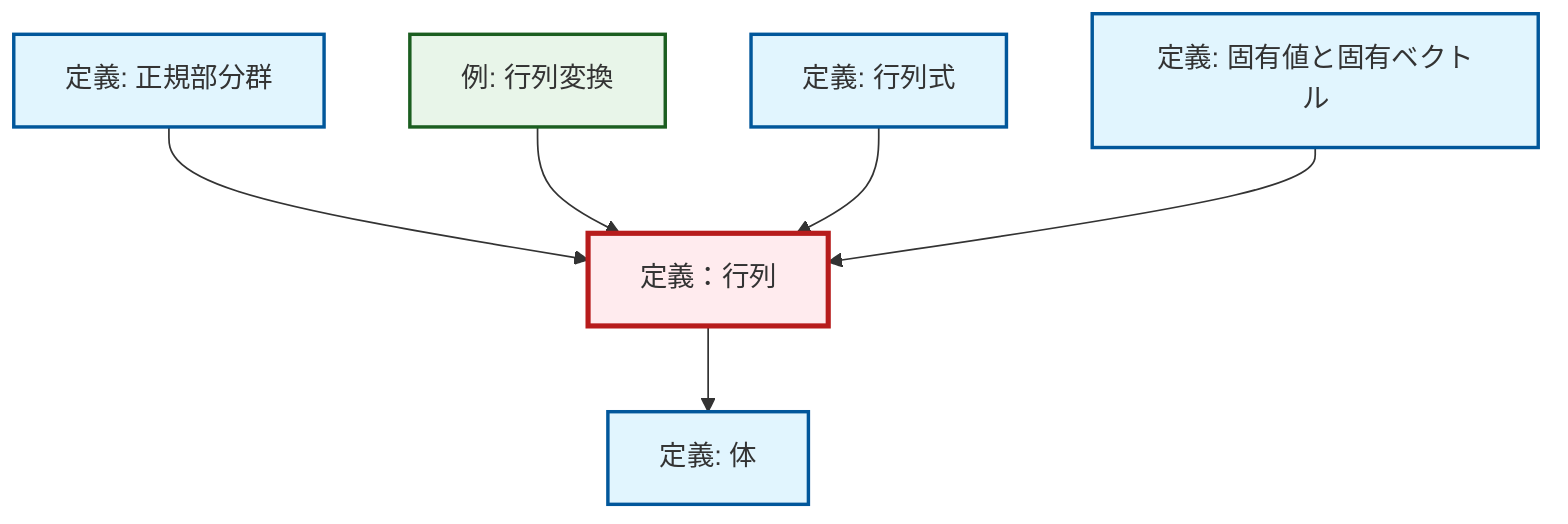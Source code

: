 graph TD
    classDef definition fill:#e1f5fe,stroke:#01579b,stroke-width:2px
    classDef theorem fill:#f3e5f5,stroke:#4a148c,stroke-width:2px
    classDef axiom fill:#fff3e0,stroke:#e65100,stroke-width:2px
    classDef example fill:#e8f5e9,stroke:#1b5e20,stroke-width:2px
    classDef current fill:#ffebee,stroke:#b71c1c,stroke-width:3px
    def-determinant["定義: 行列式"]:::definition
    def-matrix["定義：行列"]:::definition
    ex-matrix-transformation["例: 行列変換"]:::example
    def-field["定義: 体"]:::definition
    def-eigenvalue-eigenvector["定義: 固有値と固有ベクトル"]:::definition
    def-normal-subgroup["定義: 正規部分群"]:::definition
    def-normal-subgroup --> def-matrix
    ex-matrix-transformation --> def-matrix
    def-determinant --> def-matrix
    def-matrix --> def-field
    def-eigenvalue-eigenvector --> def-matrix
    class def-matrix current